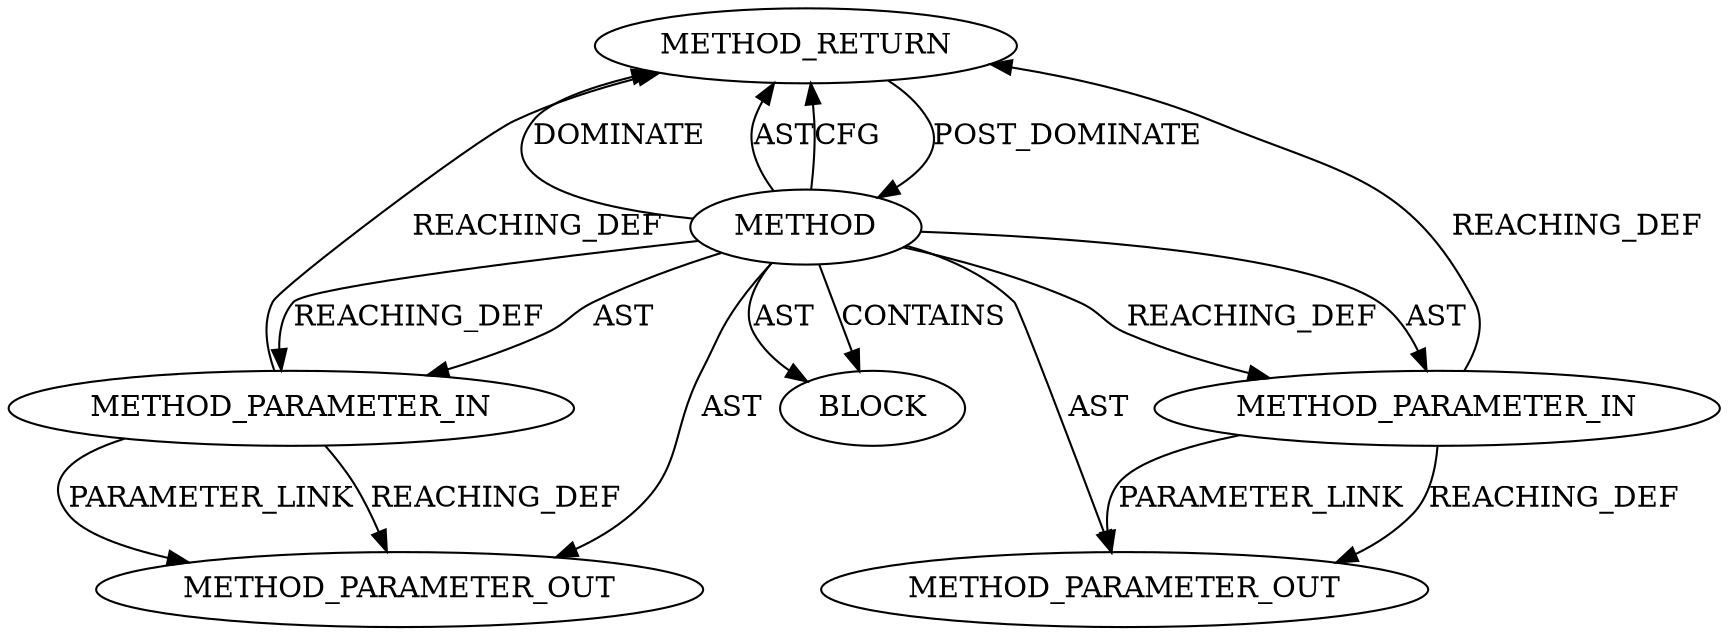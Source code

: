 digraph {
  12960 [label=METHOD_RETURN ORDER=2 CODE="RET" TYPE_FULL_NAME="ANY" EVALUATION_STRATEGY="BY_VALUE"]
  12959 [label=BLOCK ORDER=1 ARGUMENT_INDEX=1 CODE="<empty>" TYPE_FULL_NAME="ANY"]
  13607 [label=METHOD_PARAMETER_OUT ORDER=1 CODE="p1" IS_VARIADIC=false TYPE_FULL_NAME="ANY" EVALUATION_STRATEGY="BY_VALUE" INDEX=1 NAME="p1"]
  12957 [label=METHOD_PARAMETER_IN ORDER=1 CODE="p1" IS_VARIADIC=false TYPE_FULL_NAME="ANY" EVALUATION_STRATEGY="BY_VALUE" INDEX=1 NAME="p1"]
  13608 [label=METHOD_PARAMETER_OUT ORDER=2 CODE="p2" IS_VARIADIC=false TYPE_FULL_NAME="ANY" EVALUATION_STRATEGY="BY_VALUE" INDEX=2 NAME="p2"]
  12958 [label=METHOD_PARAMETER_IN ORDER=2 CODE="p2" IS_VARIADIC=false TYPE_FULL_NAME="ANY" EVALUATION_STRATEGY="BY_VALUE" INDEX=2 NAME="p2"]
  12956 [label=METHOD AST_PARENT_TYPE="NAMESPACE_BLOCK" AST_PARENT_FULL_NAME="<global>" ORDER=0 CODE="<empty>" FULL_NAME="ceph_con_flag_clear" IS_EXTERNAL=true FILENAME="<empty>" SIGNATURE="" NAME="ceph_con_flag_clear"]
  12958 -> 13608 [label=PARAMETER_LINK ]
  12956 -> 12958 [label=REACHING_DEF VARIABLE=""]
  12957 -> 13607 [label=REACHING_DEF VARIABLE="p1"]
  12957 -> 13607 [label=PARAMETER_LINK ]
  12956 -> 12959 [label=AST ]
  12956 -> 12960 [label=DOMINATE ]
  12956 -> 12960 [label=AST ]
  12956 -> 12959 [label=CONTAINS ]
  12958 -> 13608 [label=REACHING_DEF VARIABLE="p2"]
  12958 -> 12960 [label=REACHING_DEF VARIABLE="p2"]
  12957 -> 12960 [label=REACHING_DEF VARIABLE="p1"]
  12956 -> 12957 [label=REACHING_DEF VARIABLE=""]
  12956 -> 12958 [label=AST ]
  12960 -> 12956 [label=POST_DOMINATE ]
  12956 -> 12960 [label=CFG ]
  12956 -> 12957 [label=AST ]
  12956 -> 13607 [label=AST ]
  12956 -> 13608 [label=AST ]
}

